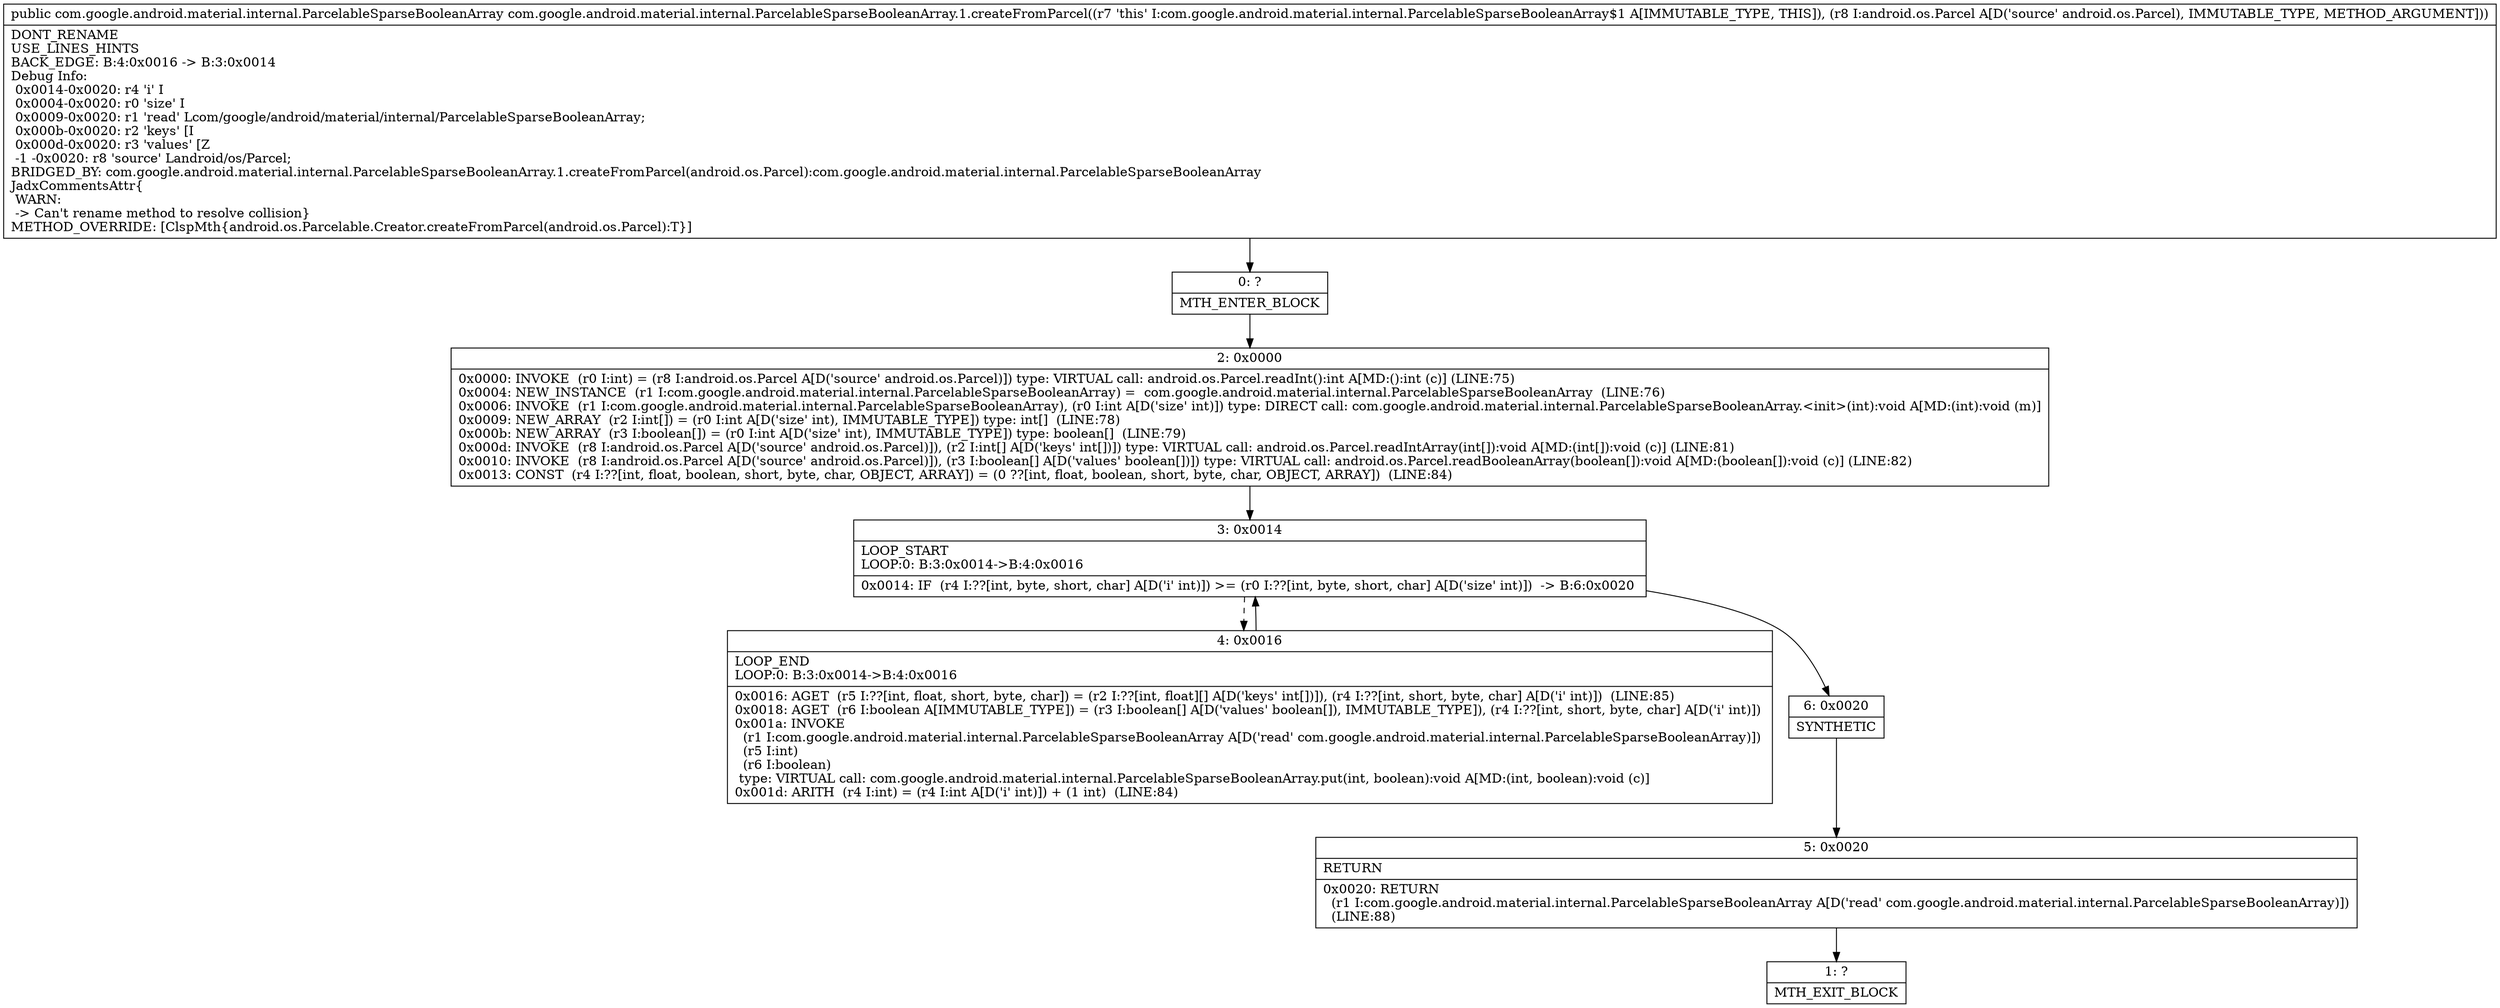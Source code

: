 digraph "CFG forcom.google.android.material.internal.ParcelableSparseBooleanArray.1.createFromParcel(Landroid\/os\/Parcel;)Lcom\/google\/android\/material\/internal\/ParcelableSparseBooleanArray;" {
Node_0 [shape=record,label="{0\:\ ?|MTH_ENTER_BLOCK\l}"];
Node_2 [shape=record,label="{2\:\ 0x0000|0x0000: INVOKE  (r0 I:int) = (r8 I:android.os.Parcel A[D('source' android.os.Parcel)]) type: VIRTUAL call: android.os.Parcel.readInt():int A[MD:():int (c)] (LINE:75)\l0x0004: NEW_INSTANCE  (r1 I:com.google.android.material.internal.ParcelableSparseBooleanArray) =  com.google.android.material.internal.ParcelableSparseBooleanArray  (LINE:76)\l0x0006: INVOKE  (r1 I:com.google.android.material.internal.ParcelableSparseBooleanArray), (r0 I:int A[D('size' int)]) type: DIRECT call: com.google.android.material.internal.ParcelableSparseBooleanArray.\<init\>(int):void A[MD:(int):void (m)]\l0x0009: NEW_ARRAY  (r2 I:int[]) = (r0 I:int A[D('size' int), IMMUTABLE_TYPE]) type: int[]  (LINE:78)\l0x000b: NEW_ARRAY  (r3 I:boolean[]) = (r0 I:int A[D('size' int), IMMUTABLE_TYPE]) type: boolean[]  (LINE:79)\l0x000d: INVOKE  (r8 I:android.os.Parcel A[D('source' android.os.Parcel)]), (r2 I:int[] A[D('keys' int[])]) type: VIRTUAL call: android.os.Parcel.readIntArray(int[]):void A[MD:(int[]):void (c)] (LINE:81)\l0x0010: INVOKE  (r8 I:android.os.Parcel A[D('source' android.os.Parcel)]), (r3 I:boolean[] A[D('values' boolean[])]) type: VIRTUAL call: android.os.Parcel.readBooleanArray(boolean[]):void A[MD:(boolean[]):void (c)] (LINE:82)\l0x0013: CONST  (r4 I:??[int, float, boolean, short, byte, char, OBJECT, ARRAY]) = (0 ??[int, float, boolean, short, byte, char, OBJECT, ARRAY])  (LINE:84)\l}"];
Node_3 [shape=record,label="{3\:\ 0x0014|LOOP_START\lLOOP:0: B:3:0x0014\-\>B:4:0x0016\l|0x0014: IF  (r4 I:??[int, byte, short, char] A[D('i' int)]) \>= (r0 I:??[int, byte, short, char] A[D('size' int)])  \-\> B:6:0x0020 \l}"];
Node_4 [shape=record,label="{4\:\ 0x0016|LOOP_END\lLOOP:0: B:3:0x0014\-\>B:4:0x0016\l|0x0016: AGET  (r5 I:??[int, float, short, byte, char]) = (r2 I:??[int, float][] A[D('keys' int[])]), (r4 I:??[int, short, byte, char] A[D('i' int)])  (LINE:85)\l0x0018: AGET  (r6 I:boolean A[IMMUTABLE_TYPE]) = (r3 I:boolean[] A[D('values' boolean[]), IMMUTABLE_TYPE]), (r4 I:??[int, short, byte, char] A[D('i' int)]) \l0x001a: INVOKE  \l  (r1 I:com.google.android.material.internal.ParcelableSparseBooleanArray A[D('read' com.google.android.material.internal.ParcelableSparseBooleanArray)])\l  (r5 I:int)\l  (r6 I:boolean)\l type: VIRTUAL call: com.google.android.material.internal.ParcelableSparseBooleanArray.put(int, boolean):void A[MD:(int, boolean):void (c)]\l0x001d: ARITH  (r4 I:int) = (r4 I:int A[D('i' int)]) + (1 int)  (LINE:84)\l}"];
Node_6 [shape=record,label="{6\:\ 0x0020|SYNTHETIC\l}"];
Node_5 [shape=record,label="{5\:\ 0x0020|RETURN\l|0x0020: RETURN  \l  (r1 I:com.google.android.material.internal.ParcelableSparseBooleanArray A[D('read' com.google.android.material.internal.ParcelableSparseBooleanArray)])\l  (LINE:88)\l}"];
Node_1 [shape=record,label="{1\:\ ?|MTH_EXIT_BLOCK\l}"];
MethodNode[shape=record,label="{public com.google.android.material.internal.ParcelableSparseBooleanArray com.google.android.material.internal.ParcelableSparseBooleanArray.1.createFromParcel((r7 'this' I:com.google.android.material.internal.ParcelableSparseBooleanArray$1 A[IMMUTABLE_TYPE, THIS]), (r8 I:android.os.Parcel A[D('source' android.os.Parcel), IMMUTABLE_TYPE, METHOD_ARGUMENT]))  | DONT_RENAME\lUSE_LINES_HINTS\lBACK_EDGE: B:4:0x0016 \-\> B:3:0x0014\lDebug Info:\l  0x0014\-0x0020: r4 'i' I\l  0x0004\-0x0020: r0 'size' I\l  0x0009\-0x0020: r1 'read' Lcom\/google\/android\/material\/internal\/ParcelableSparseBooleanArray;\l  0x000b\-0x0020: r2 'keys' [I\l  0x000d\-0x0020: r3 'values' [Z\l  \-1 \-0x0020: r8 'source' Landroid\/os\/Parcel;\lBRIDGED_BY: com.google.android.material.internal.ParcelableSparseBooleanArray.1.createFromParcel(android.os.Parcel):com.google.android.material.internal.ParcelableSparseBooleanArray\lJadxCommentsAttr\{\l WARN: \l \-\> Can't rename method to resolve collision\}\lMETHOD_OVERRIDE: [ClspMth\{android.os.Parcelable.Creator.createFromParcel(android.os.Parcel):T\}]\l}"];
MethodNode -> Node_0;Node_0 -> Node_2;
Node_2 -> Node_3;
Node_3 -> Node_4[style=dashed];
Node_3 -> Node_6;
Node_4 -> Node_3;
Node_6 -> Node_5;
Node_5 -> Node_1;
}

